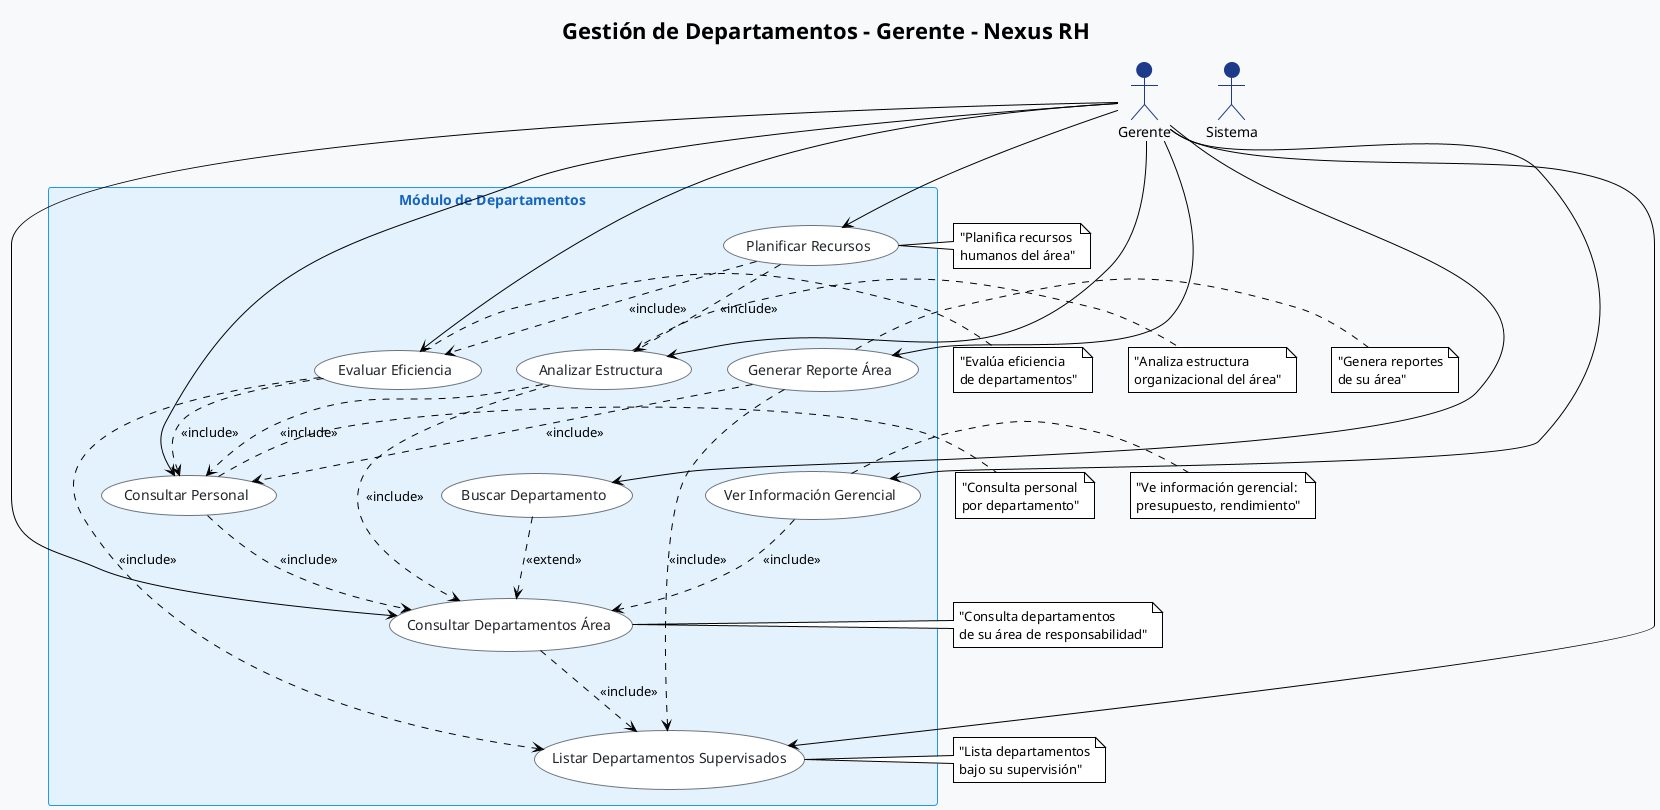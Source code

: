 @startuml "Nexus RH - Gestión de Departamentos - Gerente"
!theme plain
skinparam backgroundColor #F8F9FA
skinparam actor {
    BackgroundColor #1e3a8a
    BorderColor #1e3a8a
    FontColor #000000
}
skinparam usecase {
    BackgroundColor #FFFFFF
    BorderColor #6c757d
    FontColor #212529
}
skinparam rectangle {
    BackgroundColor #E3F2FD
    BorderColor #2196F3
    FontColor #1565C0
}

title "Gestión de Departamentos - Gerente - Nexus RH"

actor Gerente
actor Sistema

rectangle "Módulo de Departamentos" {
    usecase "Consultar Departamentos Área" as UC1
    usecase "Buscar Departamento" as UC2
    usecase "Listar Departamentos Supervisados" as UC3
    usecase "Ver Información Gerencial" as UC4
    usecase "Analizar Estructura" as UC5
    usecase "Consultar Personal" as UC6
    usecase "Generar Reporte Área" as UC7
    usecase "Evaluar Eficiencia" as UC8
    usecase "Planificar Recursos" as UC9
}

' Relaciones principales del Gerente
Gerente --> UC1
Gerente --> UC2
Gerente --> UC3
Gerente --> UC4
Gerente --> UC5
Gerente --> UC6
Gerente --> UC7
Gerente --> UC8
Gerente --> UC9

' Relaciones internas
UC1 ..> UC3 : <<include>>

UC2 ..> UC1 : <<extend>>

UC4 ..> UC1 : <<include>>

UC5 ..> UC1 : <<include>>
UC5 ..> UC6 : <<include>>

UC6 ..> UC1 : <<include>>

UC7 ..> UC3 : <<include>>
UC7 ..> UC6 : <<include>>

UC8 ..> UC3 : <<include>>
UC8 ..> UC6 : <<include>>

UC9 ..> UC5 : <<include>>
UC9 ..> UC8 : <<include>>

' Notas explicativas
note right of UC1 : "Consulta departamentos\nde su área de responsabilidad"
note right of UC3 : "Lista departamentos\nbajo su supervisión"
note right of UC4 : "Ve información gerencial:\npresupuesto, rendimiento"
note right of UC5 : "Analiza estructura\norganizacional del área"
note right of UC6 : "Consulta personal\npor departamento"
note right of UC7 : "Genera reportes\nde su área"
note right of UC8 : "Evalúa eficiencia\nde departamentos"
note right of UC9 : "Planifica recursos\nhumanos del área"

@enduml 